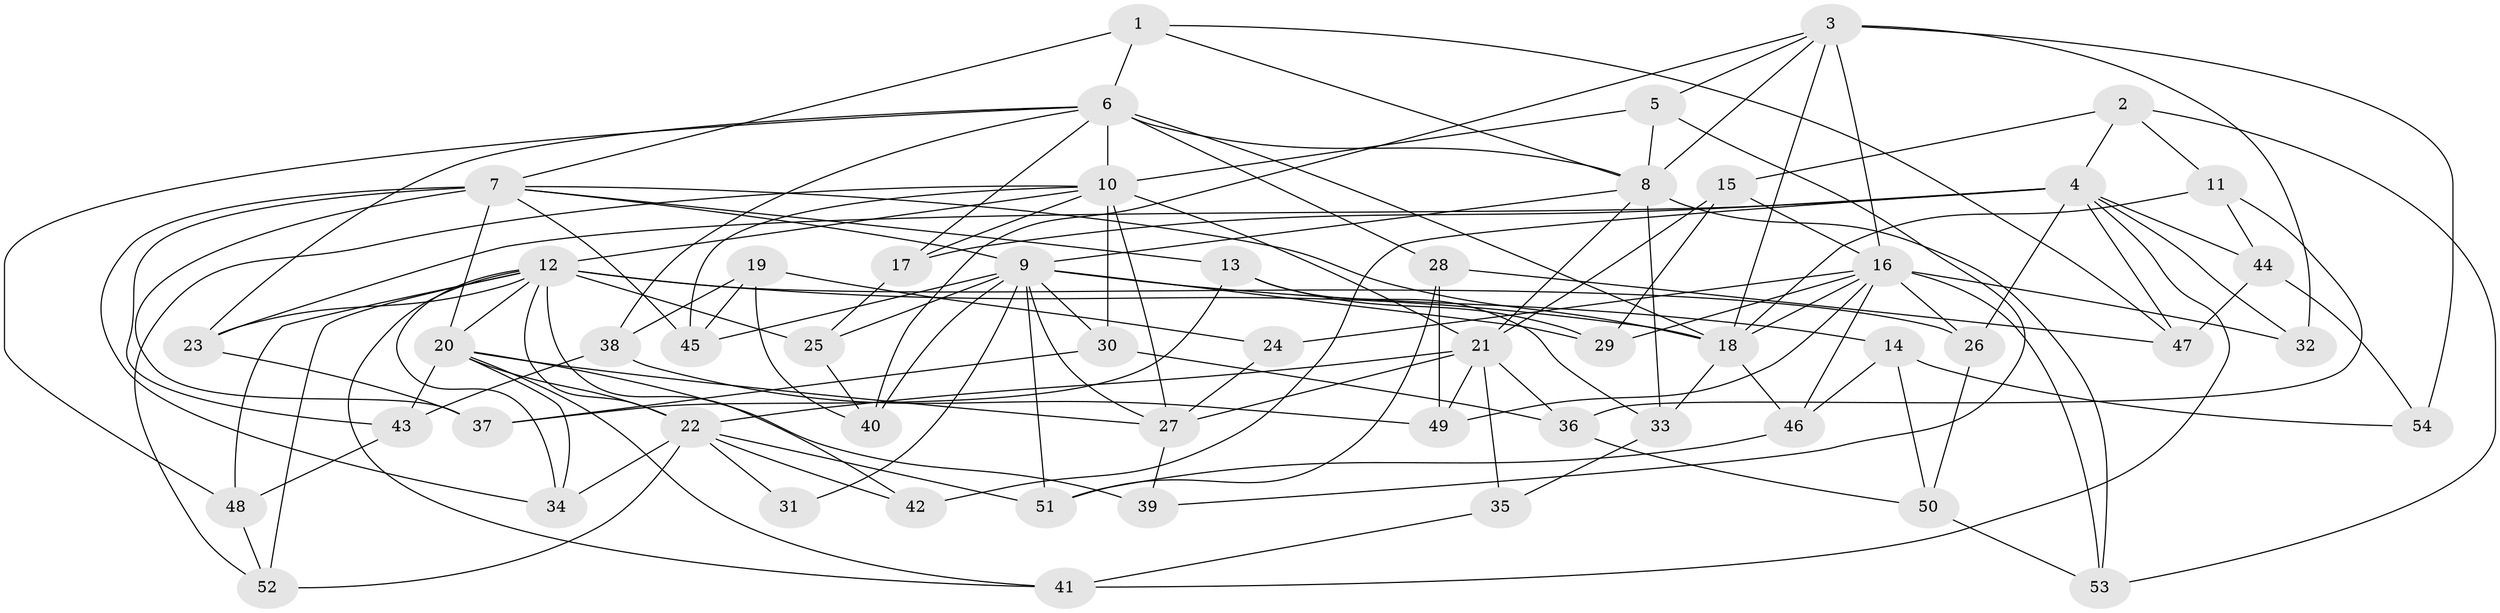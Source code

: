 // original degree distribution, {4: 1.0}
// Generated by graph-tools (version 1.1) at 2025/37/03/09/25 02:37:59]
// undirected, 54 vertices, 137 edges
graph export_dot {
graph [start="1"]
  node [color=gray90,style=filled];
  1;
  2;
  3;
  4;
  5;
  6;
  7;
  8;
  9;
  10;
  11;
  12;
  13;
  14;
  15;
  16;
  17;
  18;
  19;
  20;
  21;
  22;
  23;
  24;
  25;
  26;
  27;
  28;
  29;
  30;
  31;
  32;
  33;
  34;
  35;
  36;
  37;
  38;
  39;
  40;
  41;
  42;
  43;
  44;
  45;
  46;
  47;
  48;
  49;
  50;
  51;
  52;
  53;
  54;
  1 -- 6 [weight=1.0];
  1 -- 7 [weight=1.0];
  1 -- 8 [weight=1.0];
  1 -- 47 [weight=1.0];
  2 -- 4 [weight=1.0];
  2 -- 11 [weight=1.0];
  2 -- 15 [weight=1.0];
  2 -- 53 [weight=1.0];
  3 -- 5 [weight=1.0];
  3 -- 8 [weight=3.0];
  3 -- 16 [weight=1.0];
  3 -- 18 [weight=2.0];
  3 -- 32 [weight=2.0];
  3 -- 40 [weight=1.0];
  3 -- 54 [weight=2.0];
  4 -- 17 [weight=1.0];
  4 -- 23 [weight=1.0];
  4 -- 26 [weight=1.0];
  4 -- 32 [weight=1.0];
  4 -- 41 [weight=1.0];
  4 -- 42 [weight=2.0];
  4 -- 44 [weight=1.0];
  4 -- 47 [weight=1.0];
  5 -- 8 [weight=1.0];
  5 -- 10 [weight=1.0];
  5 -- 39 [weight=1.0];
  6 -- 8 [weight=1.0];
  6 -- 10 [weight=1.0];
  6 -- 17 [weight=1.0];
  6 -- 18 [weight=2.0];
  6 -- 23 [weight=1.0];
  6 -- 28 [weight=1.0];
  6 -- 38 [weight=1.0];
  6 -- 48 [weight=1.0];
  7 -- 9 [weight=1.0];
  7 -- 13 [weight=1.0];
  7 -- 18 [weight=1.0];
  7 -- 20 [weight=2.0];
  7 -- 34 [weight=1.0];
  7 -- 37 [weight=1.0];
  7 -- 43 [weight=1.0];
  7 -- 45 [weight=1.0];
  8 -- 9 [weight=1.0];
  8 -- 21 [weight=1.0];
  8 -- 33 [weight=1.0];
  8 -- 53 [weight=1.0];
  9 -- 14 [weight=1.0];
  9 -- 25 [weight=1.0];
  9 -- 27 [weight=1.0];
  9 -- 29 [weight=1.0];
  9 -- 30 [weight=1.0];
  9 -- 31 [weight=2.0];
  9 -- 40 [weight=1.0];
  9 -- 45 [weight=1.0];
  9 -- 51 [weight=1.0];
  10 -- 12 [weight=1.0];
  10 -- 17 [weight=1.0];
  10 -- 21 [weight=2.0];
  10 -- 27 [weight=3.0];
  10 -- 30 [weight=1.0];
  10 -- 45 [weight=1.0];
  10 -- 52 [weight=1.0];
  11 -- 18 [weight=1.0];
  11 -- 36 [weight=1.0];
  11 -- 44 [weight=1.0];
  12 -- 18 [weight=1.0];
  12 -- 20 [weight=1.0];
  12 -- 22 [weight=1.0];
  12 -- 23 [weight=1.0];
  12 -- 25 [weight=1.0];
  12 -- 26 [weight=1.0];
  12 -- 34 [weight=1.0];
  12 -- 41 [weight=1.0];
  12 -- 42 [weight=1.0];
  12 -- 48 [weight=1.0];
  12 -- 52 [weight=1.0];
  13 -- 29 [weight=1.0];
  13 -- 33 [weight=1.0];
  13 -- 37 [weight=1.0];
  14 -- 46 [weight=1.0];
  14 -- 50 [weight=1.0];
  14 -- 54 [weight=1.0];
  15 -- 16 [weight=2.0];
  15 -- 21 [weight=2.0];
  15 -- 29 [weight=1.0];
  16 -- 18 [weight=1.0];
  16 -- 24 [weight=2.0];
  16 -- 26 [weight=1.0];
  16 -- 29 [weight=1.0];
  16 -- 32 [weight=1.0];
  16 -- 46 [weight=1.0];
  16 -- 49 [weight=1.0];
  16 -- 53 [weight=1.0];
  17 -- 25 [weight=1.0];
  18 -- 33 [weight=1.0];
  18 -- 46 [weight=1.0];
  19 -- 24 [weight=1.0];
  19 -- 38 [weight=1.0];
  19 -- 40 [weight=1.0];
  19 -- 45 [weight=1.0];
  20 -- 22 [weight=1.0];
  20 -- 27 [weight=1.0];
  20 -- 34 [weight=1.0];
  20 -- 39 [weight=2.0];
  20 -- 41 [weight=1.0];
  20 -- 43 [weight=1.0];
  21 -- 22 [weight=2.0];
  21 -- 27 [weight=1.0];
  21 -- 35 [weight=2.0];
  21 -- 36 [weight=1.0];
  21 -- 49 [weight=1.0];
  22 -- 31 [weight=2.0];
  22 -- 34 [weight=1.0];
  22 -- 42 [weight=1.0];
  22 -- 51 [weight=1.0];
  22 -- 52 [weight=1.0];
  23 -- 37 [weight=1.0];
  24 -- 27 [weight=1.0];
  25 -- 40 [weight=1.0];
  26 -- 50 [weight=1.0];
  27 -- 39 [weight=1.0];
  28 -- 47 [weight=1.0];
  28 -- 49 [weight=1.0];
  28 -- 51 [weight=1.0];
  30 -- 36 [weight=1.0];
  30 -- 37 [weight=1.0];
  33 -- 35 [weight=1.0];
  35 -- 41 [weight=1.0];
  36 -- 50 [weight=1.0];
  38 -- 43 [weight=1.0];
  38 -- 49 [weight=1.0];
  43 -- 48 [weight=1.0];
  44 -- 47 [weight=1.0];
  44 -- 54 [weight=1.0];
  46 -- 51 [weight=1.0];
  48 -- 52 [weight=1.0];
  50 -- 53 [weight=1.0];
}
